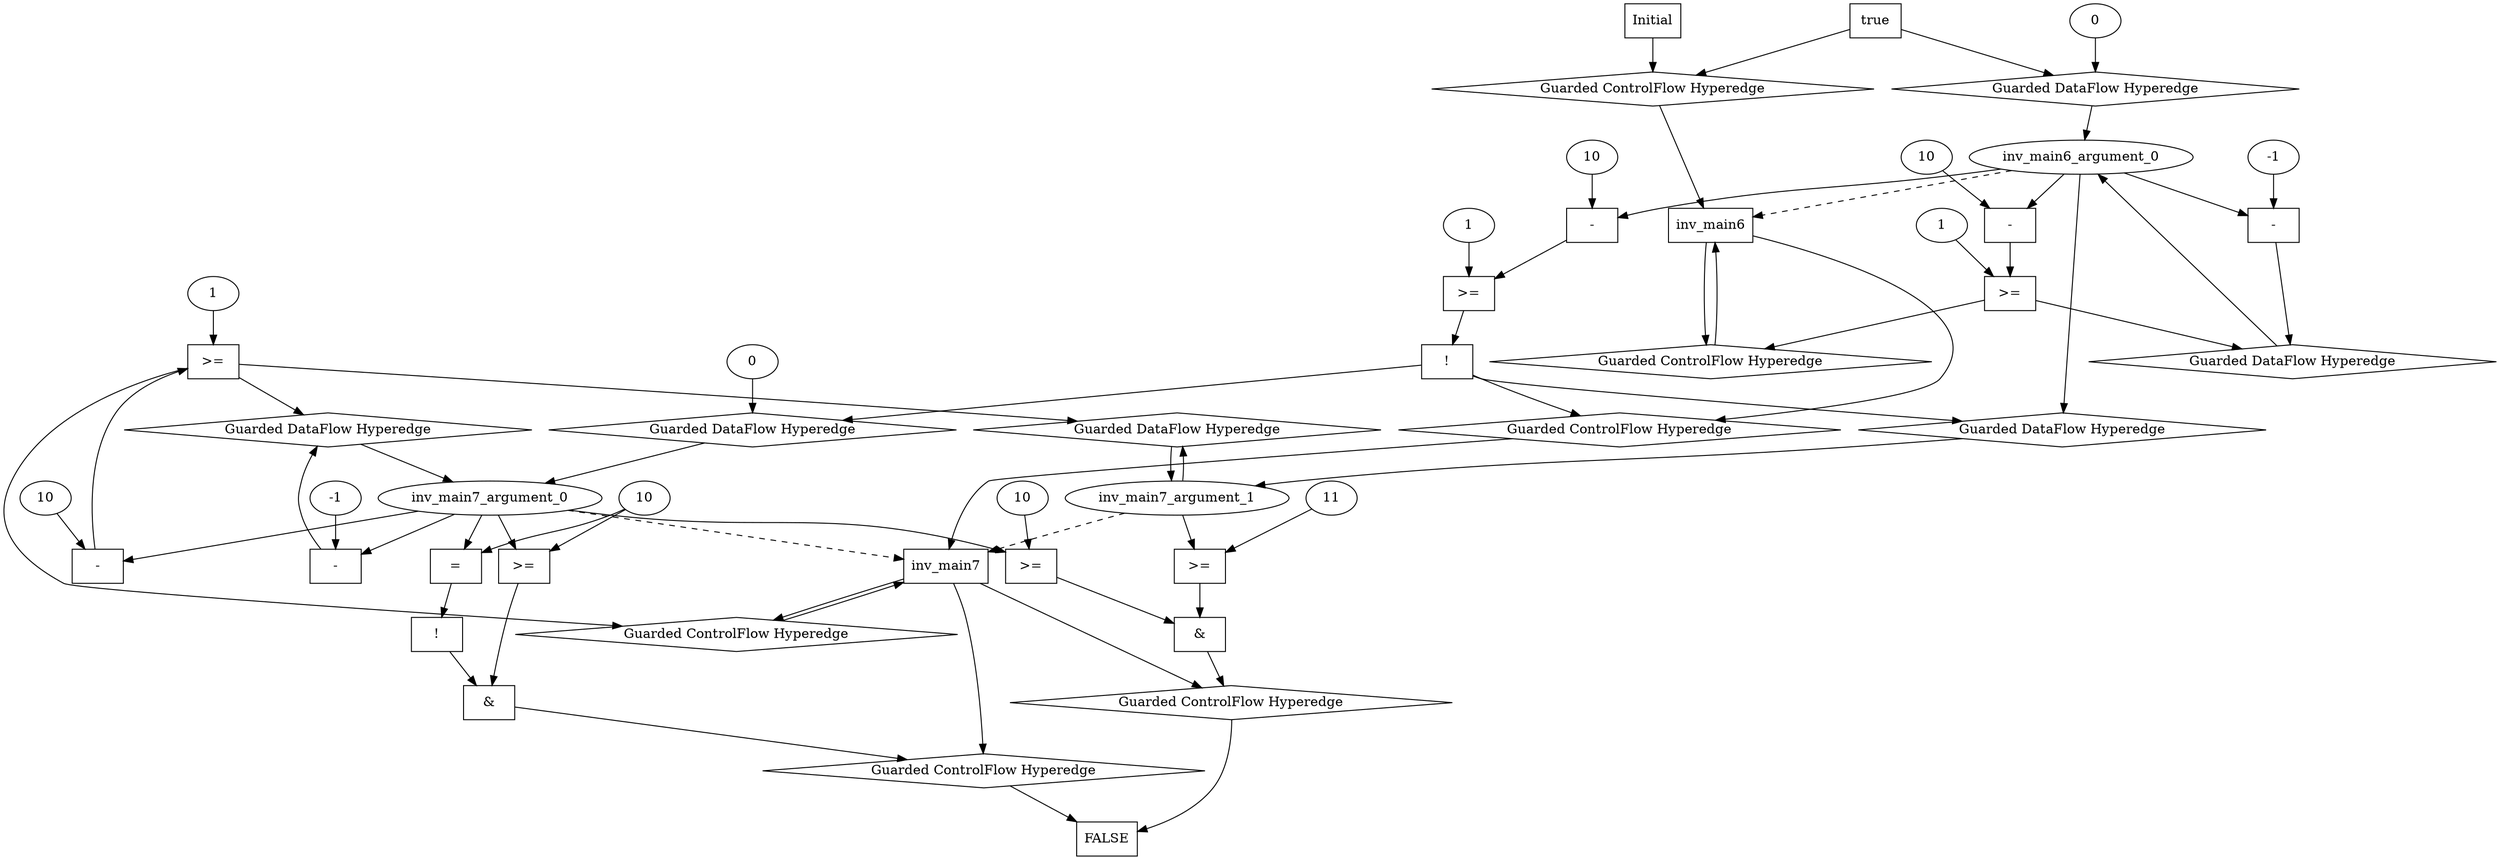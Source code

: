 digraph dag {
inv_main6 [label="inv_main6" shape="rect"];
inv_main7 [label="inv_main7" shape="rect"];
FALSE [label="FALSE" shape="rect"];
Initial [label="Initial" shape="rect"];
ControlFowHyperEdge_0 [label="Guarded ControlFlow Hyperedge" shape="diamond"];
inv_main6 -> ControlFowHyperEdge_0[label=""]
ControlFowHyperEdge_0 -> inv_main7[label=""]
ControlFowHyperEdge_1 [label="Guarded ControlFlow Hyperedge" shape="diamond"];
Initial -> ControlFowHyperEdge_1[label=""]
ControlFowHyperEdge_1 -> inv_main6[label=""]
ControlFowHyperEdge_2 [label="Guarded ControlFlow Hyperedge" shape="diamond"];
inv_main6 -> ControlFowHyperEdge_2[label=""]
ControlFowHyperEdge_2 -> inv_main6[label=""]
ControlFowHyperEdge_3 [label="Guarded ControlFlow Hyperedge" shape="diamond"];
inv_main7 -> ControlFowHyperEdge_3[label=""]
ControlFowHyperEdge_3 -> inv_main7[label=""]
ControlFowHyperEdge_4 [label="Guarded ControlFlow Hyperedge" shape="diamond"];
inv_main7 -> ControlFowHyperEdge_4[label=""]
ControlFowHyperEdge_4 -> FALSE[label=""]
ControlFowHyperEdge_5 [label="Guarded ControlFlow Hyperedge" shape="diamond"];
inv_main7 -> ControlFowHyperEdge_5[label=""]
ControlFowHyperEdge_5 -> FALSE[label=""]
inv_main7_argument_0 [label="inv_main7_argument_0" shape="oval"];
inv_main7_argument_0 -> inv_main7[label="" style="dashed"]
inv_main7_argument_1 [label="inv_main7_argument_1" shape="oval"];
inv_main7_argument_1 -> inv_main7[label="" style="dashed"]
inv_main6_argument_0 [label="inv_main6_argument_0" shape="oval"];
inv_main6_argument_0 -> inv_main6[label="" style="dashed"]

xxxinv_main7___inv_main6_0xxxguard_0_node_0 [label="!" shape="rect"];
xxxinv_main7___inv_main6_0xxxguard_0_node_1 [label=">=" shape="rect"];
xxxinv_main7___inv_main6_0xxxguard_0_node_2 [label="-" shape="rect"];
xxxinv_main7___inv_main6_0xxxguard_0_node_3 [label="10"];
xxxinv_main7___inv_main6_0xxxguard_0_node_5 [label="1"];
xxxinv_main7___inv_main6_0xxxguard_0_node_1->xxxinv_main7___inv_main6_0xxxguard_0_node_0
xxxinv_main7___inv_main6_0xxxguard_0_node_2->xxxinv_main7___inv_main6_0xxxguard_0_node_1
xxxinv_main7___inv_main6_0xxxguard_0_node_5->xxxinv_main7___inv_main6_0xxxguard_0_node_1
xxxinv_main7___inv_main6_0xxxguard_0_node_3->xxxinv_main7___inv_main6_0xxxguard_0_node_2
inv_main6_argument_0->xxxinv_main7___inv_main6_0xxxguard_0_node_2

xxxinv_main7___inv_main6_0xxxguard_0_node_0->ControlFowHyperEdge_0 [label=""];
xxxinv_main7___inv_main6_0xxxdataFlow_0_node_0 [label="0"];

xxxinv_main7___inv_main6_0xxxdataFlow_0_node_0->DataFowHyperEdge_0_inv_main7_argument_0 [label=""];
true_1 [label="true" shape="rect"];
true_1->ControlFowHyperEdge_1 [label=""];
xxxinv_main6___Initial_1xxxdataFlow_0_node_0 [label="0"];

xxxinv_main6___Initial_1xxxdataFlow_0_node_0->DataFowHyperEdge_1_inv_main6_argument_0 [label=""];
xxxinv_main6___inv_main6_2xxxguard_0_node_0 [label=">=" shape="rect"];
xxxinv_main6___inv_main6_2xxxguard_0_node_1 [label="-" shape="rect"];
xxxinv_main6___inv_main6_2xxxguard_0_node_2 [label="10"];
xxxinv_main6___inv_main6_2xxxguard_0_node_4 [label="1"];
xxxinv_main6___inv_main6_2xxxguard_0_node_1->xxxinv_main6___inv_main6_2xxxguard_0_node_0
xxxinv_main6___inv_main6_2xxxguard_0_node_4->xxxinv_main6___inv_main6_2xxxguard_0_node_0
xxxinv_main6___inv_main6_2xxxguard_0_node_2->xxxinv_main6___inv_main6_2xxxguard_0_node_1
inv_main6_argument_0->xxxinv_main6___inv_main6_2xxxguard_0_node_1

xxxinv_main6___inv_main6_2xxxguard_0_node_0->ControlFowHyperEdge_2 [label=""];
xxxinv_main6___inv_main6_2xxxdataFlow_0_node_0 [label="-" shape="rect"];
xxxinv_main6___inv_main6_2xxxdataFlow_0_node_2 [label="-1"];
inv_main6_argument_0->xxxinv_main6___inv_main6_2xxxdataFlow_0_node_0
xxxinv_main6___inv_main6_2xxxdataFlow_0_node_2->xxxinv_main6___inv_main6_2xxxdataFlow_0_node_0

xxxinv_main6___inv_main6_2xxxdataFlow_0_node_0->DataFowHyperEdge_2_inv_main6_argument_0 [label=""];
xxxinv_main7___inv_main7_3xxxguard_0_node_0 [label=">=" shape="rect"];
xxxinv_main7___inv_main7_3xxxguard_0_node_1 [label="-" shape="rect"];
xxxinv_main7___inv_main7_3xxxguard_0_node_2 [label="10"];
xxxinv_main7___inv_main7_3xxxguard_0_node_4 [label="1"];
xxxinv_main7___inv_main7_3xxxguard_0_node_1->xxxinv_main7___inv_main7_3xxxguard_0_node_0
xxxinv_main7___inv_main7_3xxxguard_0_node_4->xxxinv_main7___inv_main7_3xxxguard_0_node_0
xxxinv_main7___inv_main7_3xxxguard_0_node_2->xxxinv_main7___inv_main7_3xxxguard_0_node_1
inv_main7_argument_0->xxxinv_main7___inv_main7_3xxxguard_0_node_1

xxxinv_main7___inv_main7_3xxxguard_0_node_0->ControlFowHyperEdge_3 [label=""];
xxxinv_main7___inv_main7_3xxxdataFlow_0_node_0 [label="-" shape="rect"];
xxxinv_main7___inv_main7_3xxxdataFlow_0_node_2 [label="-1"];
inv_main7_argument_0->xxxinv_main7___inv_main7_3xxxdataFlow_0_node_0
xxxinv_main7___inv_main7_3xxxdataFlow_0_node_2->xxxinv_main7___inv_main7_3xxxdataFlow_0_node_0

xxxinv_main7___inv_main7_3xxxdataFlow_0_node_0->DataFowHyperEdge_3_inv_main7_argument_0 [label=""];
xxxFALSE___inv_main7_4xxx_and [label="&" shape="rect"];
xxxFALSE___inv_main7_4xxxguard_0_node_0 [label="!" shape="rect"];
xxxFALSE___inv_main7_4xxxguard_0_node_1 [label="=" shape="rect"];
xxxFALSE___inv_main7_4xxxguard_0_node_3 [label="10"];
xxxFALSE___inv_main7_4xxxguard_0_node_1->xxxFALSE___inv_main7_4xxxguard_0_node_0
inv_main7_argument_0->xxxFALSE___inv_main7_4xxxguard_0_node_1
xxxFALSE___inv_main7_4xxxguard_0_node_3->xxxFALSE___inv_main7_4xxxguard_0_node_1

xxxFALSE___inv_main7_4xxxguard_0_node_0->xxxFALSE___inv_main7_4xxx_and [label=""];
xxxFALSE___inv_main7_4xxxguard1_node_0 [label=">=" shape="rect"];
inv_main7_argument_0->xxxFALSE___inv_main7_4xxxguard1_node_0
xxxFALSE___inv_main7_4xxxguard_0_node_3->xxxFALSE___inv_main7_4xxxguard1_node_0

xxxFALSE___inv_main7_4xxxguard1_node_0->xxxFALSE___inv_main7_4xxx_and [label=""];
xxxFALSE___inv_main7_4xxx_and->ControlFowHyperEdge_4 [label=""];
xxxFALSE___inv_main7_5xxx_and [label="&" shape="rect"];
xxxFALSE___inv_main7_5xxxguard_0_node_0 [label=">=" shape="rect"];
xxxFALSE___inv_main7_5xxxguard_0_node_2 [label="11"];
inv_main7_argument_1->xxxFALSE___inv_main7_5xxxguard_0_node_0
xxxFALSE___inv_main7_5xxxguard_0_node_2->xxxFALSE___inv_main7_5xxxguard_0_node_0

xxxFALSE___inv_main7_5xxxguard_0_node_0->xxxFALSE___inv_main7_5xxx_and [label=""];
xxxFALSE___inv_main7_5xxxguard1_node_0 [label=">=" shape="rect"];
xxxFALSE___inv_main7_5xxxguard1_node_2 [label="10"];
inv_main7_argument_0->xxxFALSE___inv_main7_5xxxguard1_node_0
xxxFALSE___inv_main7_5xxxguard1_node_2->xxxFALSE___inv_main7_5xxxguard1_node_0

xxxFALSE___inv_main7_5xxxguard1_node_0->xxxFALSE___inv_main7_5xxx_and [label=""];
xxxFALSE___inv_main7_5xxx_and->ControlFowHyperEdge_5 [label=""];
DataFowHyperEdge_0_inv_main7_argument_0 [label="Guarded DataFlow Hyperedge" shape="diamond"];
DataFowHyperEdge_0_inv_main7_argument_0 -> inv_main7_argument_0[label=""]
xxxinv_main7___inv_main6_0xxxguard_0_node_0 -> DataFowHyperEdge_0_inv_main7_argument_0[label=""]
DataFowHyperEdge_0_inv_main7_argument_1 [label="Guarded DataFlow Hyperedge" shape="diamond"];
DataFowHyperEdge_0_inv_main7_argument_1 -> inv_main7_argument_1[label=""]
xxxinv_main7___inv_main6_0xxxguard_0_node_0 -> DataFowHyperEdge_0_inv_main7_argument_1[label=""]
DataFowHyperEdge_1_inv_main6_argument_0 [label="Guarded DataFlow Hyperedge" shape="diamond"];
DataFowHyperEdge_1_inv_main6_argument_0 -> inv_main6_argument_0[label=""]
true_1->DataFowHyperEdge_1_inv_main6_argument_0 [label=""];
DataFowHyperEdge_2_inv_main6_argument_0 [label="Guarded DataFlow Hyperedge" shape="diamond"];
DataFowHyperEdge_2_inv_main6_argument_0 -> inv_main6_argument_0[label=""]
xxxinv_main6___inv_main6_2xxxguard_0_node_0 -> DataFowHyperEdge_2_inv_main6_argument_0[label=""]
DataFowHyperEdge_3_inv_main7_argument_0 [label="Guarded DataFlow Hyperedge" shape="diamond"];
DataFowHyperEdge_3_inv_main7_argument_0 -> inv_main7_argument_0[label=""]
xxxinv_main7___inv_main7_3xxxguard_0_node_0 -> DataFowHyperEdge_3_inv_main7_argument_0[label=""]
DataFowHyperEdge_3_inv_main7_argument_1 [label="Guarded DataFlow Hyperedge" shape="diamond"];
DataFowHyperEdge_3_inv_main7_argument_1 -> inv_main7_argument_1[label=""]
xxxinv_main7___inv_main7_3xxxguard_0_node_0 -> DataFowHyperEdge_3_inv_main7_argument_1[label=""]
inv_main6_argument_0 -> DataFowHyperEdge_0_inv_main7_argument_1[label=""]
inv_main7_argument_1 -> DataFowHyperEdge_3_inv_main7_argument_1[label=""]
}
